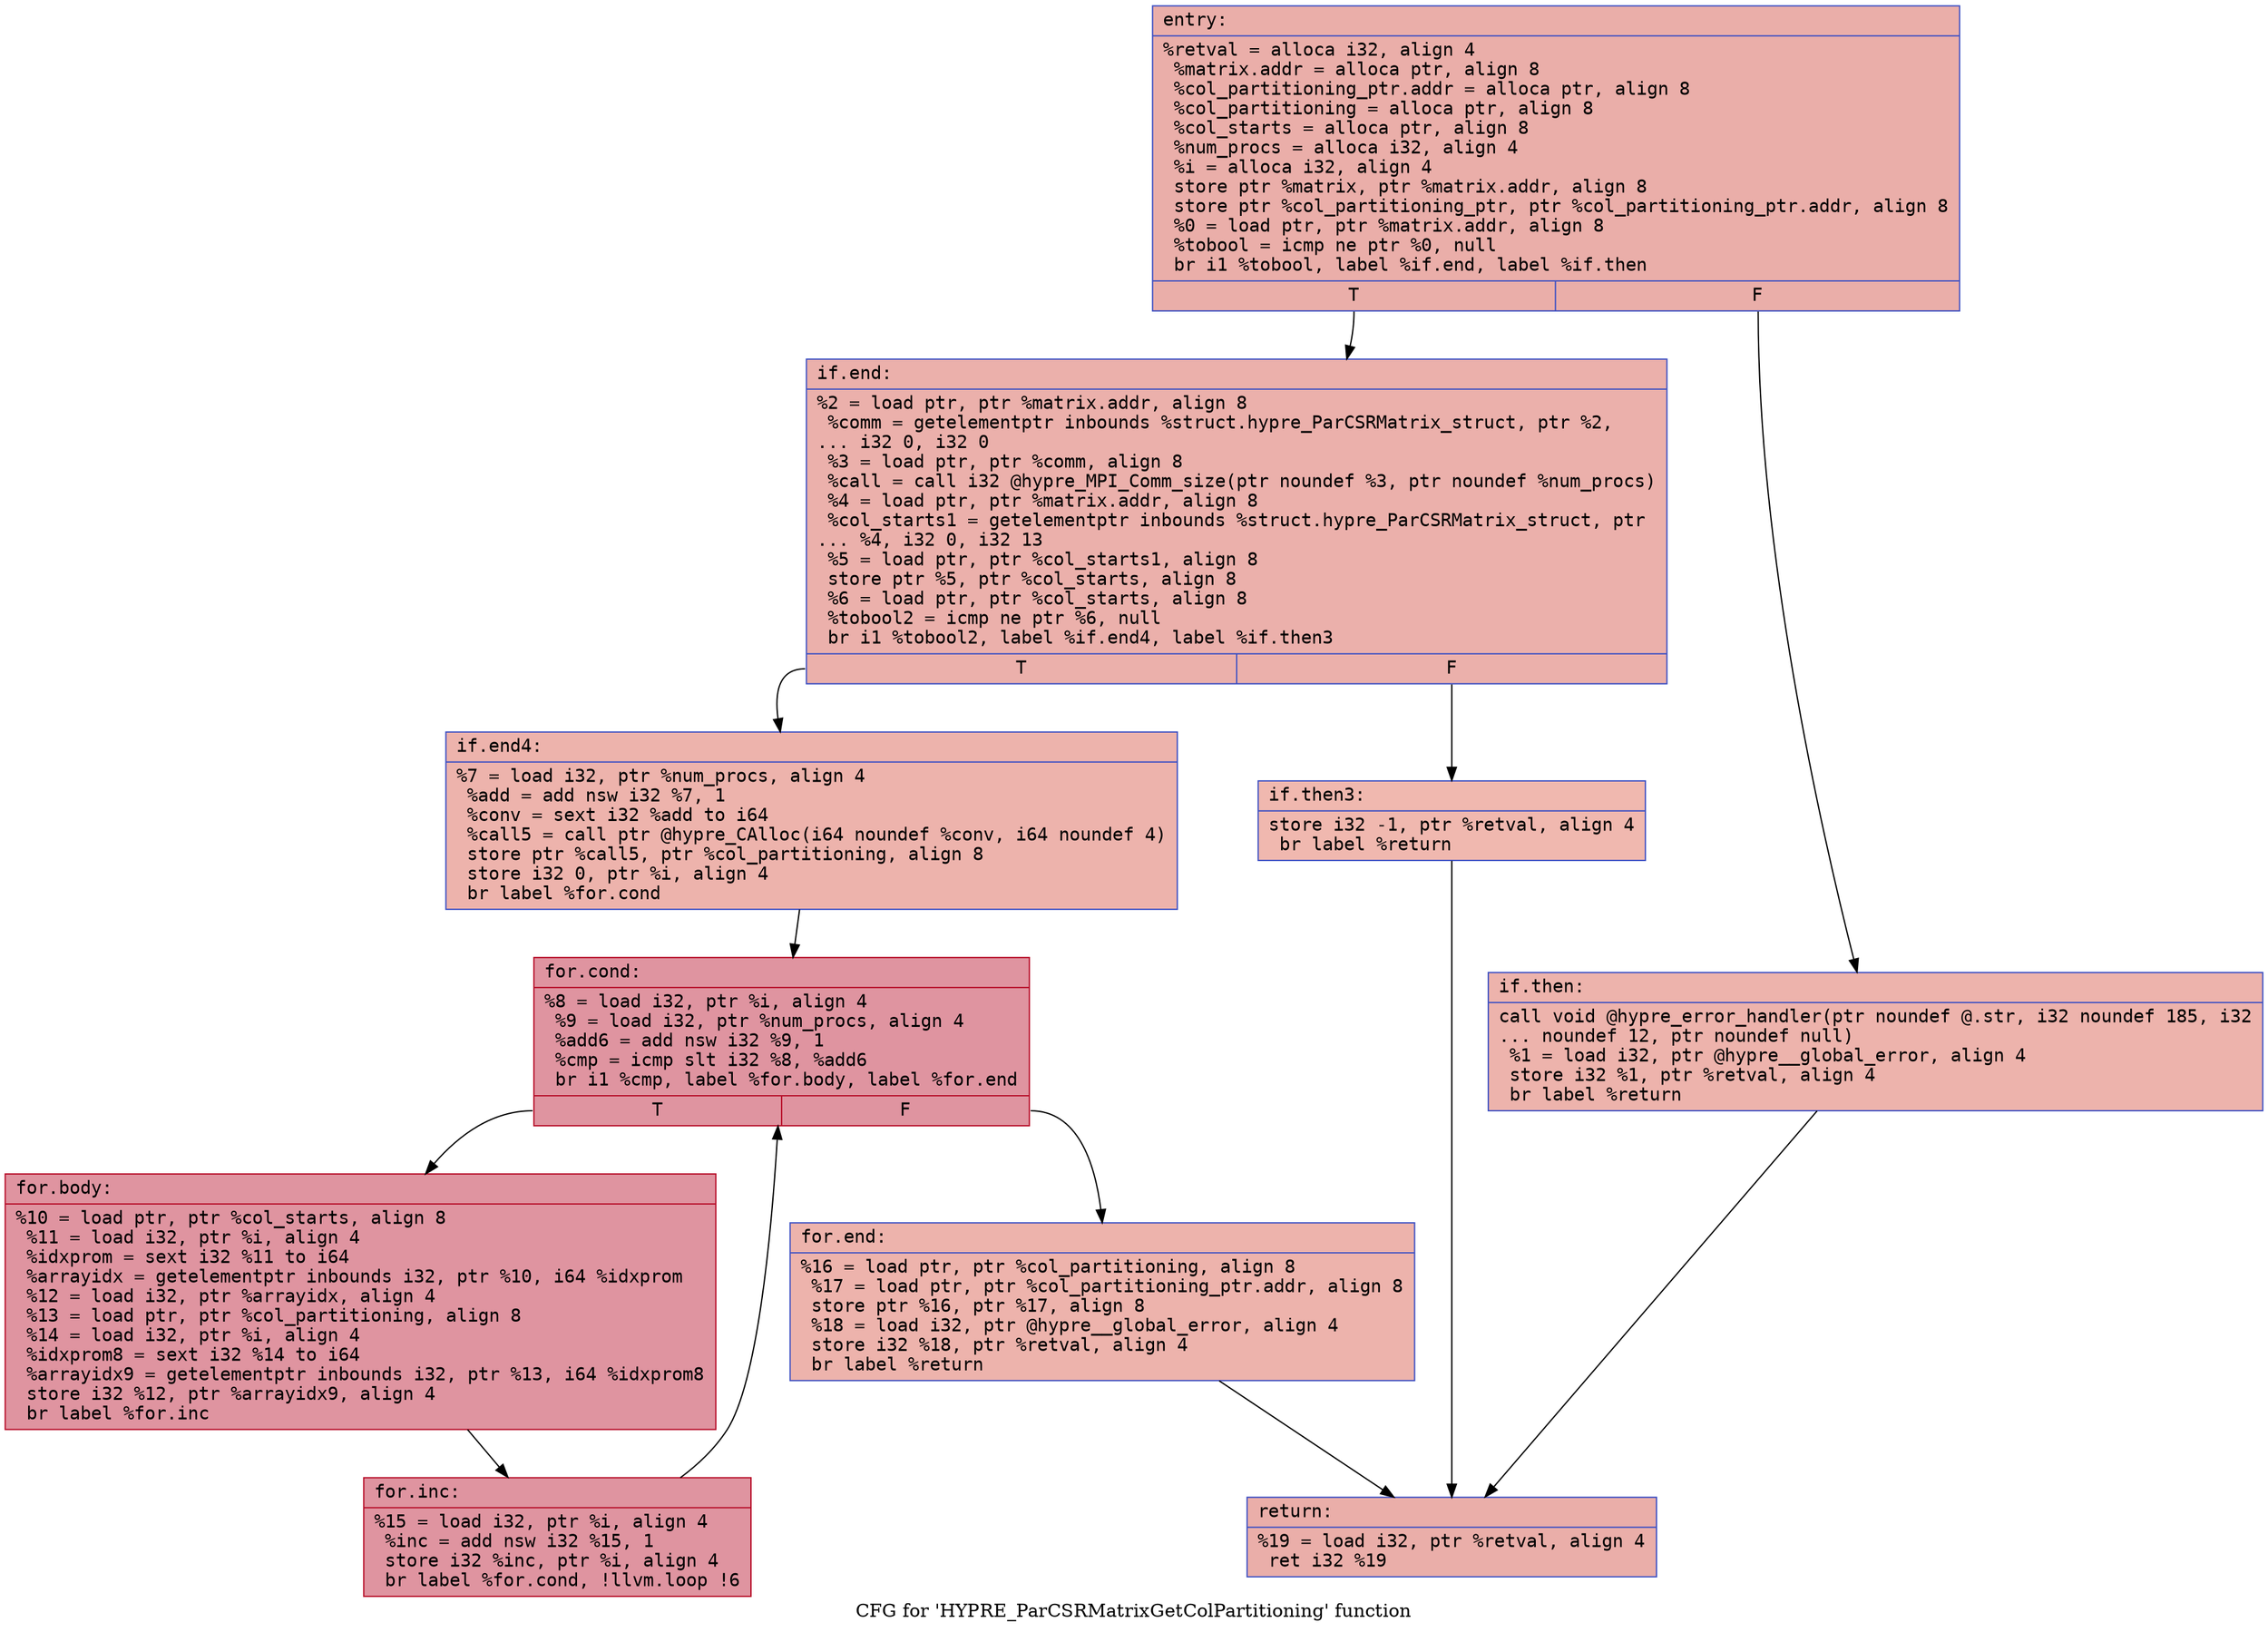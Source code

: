 digraph "CFG for 'HYPRE_ParCSRMatrixGetColPartitioning' function" {
	label="CFG for 'HYPRE_ParCSRMatrixGetColPartitioning' function";

	Node0x562ae1c6bc50 [shape=record,color="#3d50c3ff", style=filled, fillcolor="#d0473d70" fontname="Courier",label="{entry:\l|  %retval = alloca i32, align 4\l  %matrix.addr = alloca ptr, align 8\l  %col_partitioning_ptr.addr = alloca ptr, align 8\l  %col_partitioning = alloca ptr, align 8\l  %col_starts = alloca ptr, align 8\l  %num_procs = alloca i32, align 4\l  %i = alloca i32, align 4\l  store ptr %matrix, ptr %matrix.addr, align 8\l  store ptr %col_partitioning_ptr, ptr %col_partitioning_ptr.addr, align 8\l  %0 = load ptr, ptr %matrix.addr, align 8\l  %tobool = icmp ne ptr %0, null\l  br i1 %tobool, label %if.end, label %if.then\l|{<s0>T|<s1>F}}"];
	Node0x562ae1c6bc50:s0 -> Node0x562ae1c6c2f0[tooltip="entry -> if.end\nProbability 62.50%" ];
	Node0x562ae1c6bc50:s1 -> Node0x562ae1c6c360[tooltip="entry -> if.then\nProbability 37.50%" ];
	Node0x562ae1c6c360 [shape=record,color="#3d50c3ff", style=filled, fillcolor="#d6524470" fontname="Courier",label="{if.then:\l|  call void @hypre_error_handler(ptr noundef @.str, i32 noundef 185, i32\l... noundef 12, ptr noundef null)\l  %1 = load i32, ptr @hypre__global_error, align 4\l  store i32 %1, ptr %retval, align 4\l  br label %return\l}"];
	Node0x562ae1c6c360 -> Node0x562ae1c6c800[tooltip="if.then -> return\nProbability 100.00%" ];
	Node0x562ae1c6c2f0 [shape=record,color="#3d50c3ff", style=filled, fillcolor="#d24b4070" fontname="Courier",label="{if.end:\l|  %2 = load ptr, ptr %matrix.addr, align 8\l  %comm = getelementptr inbounds %struct.hypre_ParCSRMatrix_struct, ptr %2,\l... i32 0, i32 0\l  %3 = load ptr, ptr %comm, align 8\l  %call = call i32 @hypre_MPI_Comm_size(ptr noundef %3, ptr noundef %num_procs)\l  %4 = load ptr, ptr %matrix.addr, align 8\l  %col_starts1 = getelementptr inbounds %struct.hypre_ParCSRMatrix_struct, ptr\l... %4, i32 0, i32 13\l  %5 = load ptr, ptr %col_starts1, align 8\l  store ptr %5, ptr %col_starts, align 8\l  %6 = load ptr, ptr %col_starts, align 8\l  %tobool2 = icmp ne ptr %6, null\l  br i1 %tobool2, label %if.end4, label %if.then3\l|{<s0>T|<s1>F}}"];
	Node0x562ae1c6c2f0:s0 -> Node0x562ae1c6cf60[tooltip="if.end -> if.end4\nProbability 62.50%" ];
	Node0x562ae1c6c2f0:s1 -> Node0x562ae1c6cfd0[tooltip="if.end -> if.then3\nProbability 37.50%" ];
	Node0x562ae1c6cfd0 [shape=record,color="#3d50c3ff", style=filled, fillcolor="#dc5d4a70" fontname="Courier",label="{if.then3:\l|  store i32 -1, ptr %retval, align 4\l  br label %return\l}"];
	Node0x562ae1c6cfd0 -> Node0x562ae1c6c800[tooltip="if.then3 -> return\nProbability 100.00%" ];
	Node0x562ae1c6cf60 [shape=record,color="#3d50c3ff", style=filled, fillcolor="#d6524470" fontname="Courier",label="{if.end4:\l|  %7 = load i32, ptr %num_procs, align 4\l  %add = add nsw i32 %7, 1\l  %conv = sext i32 %add to i64\l  %call5 = call ptr @hypre_CAlloc(i64 noundef %conv, i64 noundef 4)\l  store ptr %call5, ptr %col_partitioning, align 8\l  store i32 0, ptr %i, align 4\l  br label %for.cond\l}"];
	Node0x562ae1c6cf60 -> Node0x562ae1c6d6f0[tooltip="if.end4 -> for.cond\nProbability 100.00%" ];
	Node0x562ae1c6d6f0 [shape=record,color="#b70d28ff", style=filled, fillcolor="#b70d2870" fontname="Courier",label="{for.cond:\l|  %8 = load i32, ptr %i, align 4\l  %9 = load i32, ptr %num_procs, align 4\l  %add6 = add nsw i32 %9, 1\l  %cmp = icmp slt i32 %8, %add6\l  br i1 %cmp, label %for.body, label %for.end\l|{<s0>T|<s1>F}}"];
	Node0x562ae1c6d6f0:s0 -> Node0x562ae1c6dd10[tooltip="for.cond -> for.body\nProbability 96.88%" ];
	Node0x562ae1c6d6f0:s1 -> Node0x562ae1c6dd60[tooltip="for.cond -> for.end\nProbability 3.12%" ];
	Node0x562ae1c6dd10 [shape=record,color="#b70d28ff", style=filled, fillcolor="#b70d2870" fontname="Courier",label="{for.body:\l|  %10 = load ptr, ptr %col_starts, align 8\l  %11 = load i32, ptr %i, align 4\l  %idxprom = sext i32 %11 to i64\l  %arrayidx = getelementptr inbounds i32, ptr %10, i64 %idxprom\l  %12 = load i32, ptr %arrayidx, align 4\l  %13 = load ptr, ptr %col_partitioning, align 8\l  %14 = load i32, ptr %i, align 4\l  %idxprom8 = sext i32 %14 to i64\l  %arrayidx9 = getelementptr inbounds i32, ptr %13, i64 %idxprom8\l  store i32 %12, ptr %arrayidx9, align 4\l  br label %for.inc\l}"];
	Node0x562ae1c6dd10 -> Node0x562ae1c6e470[tooltip="for.body -> for.inc\nProbability 100.00%" ];
	Node0x562ae1c6e470 [shape=record,color="#b70d28ff", style=filled, fillcolor="#b70d2870" fontname="Courier",label="{for.inc:\l|  %15 = load i32, ptr %i, align 4\l  %inc = add nsw i32 %15, 1\l  store i32 %inc, ptr %i, align 4\l  br label %for.cond, !llvm.loop !6\l}"];
	Node0x562ae1c6e470 -> Node0x562ae1c6d6f0[tooltip="for.inc -> for.cond\nProbability 100.00%" ];
	Node0x562ae1c6dd60 [shape=record,color="#3d50c3ff", style=filled, fillcolor="#d6524470" fontname="Courier",label="{for.end:\l|  %16 = load ptr, ptr %col_partitioning, align 8\l  %17 = load ptr, ptr %col_partitioning_ptr.addr, align 8\l  store ptr %16, ptr %17, align 8\l  %18 = load i32, ptr @hypre__global_error, align 4\l  store i32 %18, ptr %retval, align 4\l  br label %return\l}"];
	Node0x562ae1c6dd60 -> Node0x562ae1c6c800[tooltip="for.end -> return\nProbability 100.00%" ];
	Node0x562ae1c6c800 [shape=record,color="#3d50c3ff", style=filled, fillcolor="#d0473d70" fontname="Courier",label="{return:\l|  %19 = load i32, ptr %retval, align 4\l  ret i32 %19\l}"];
}
